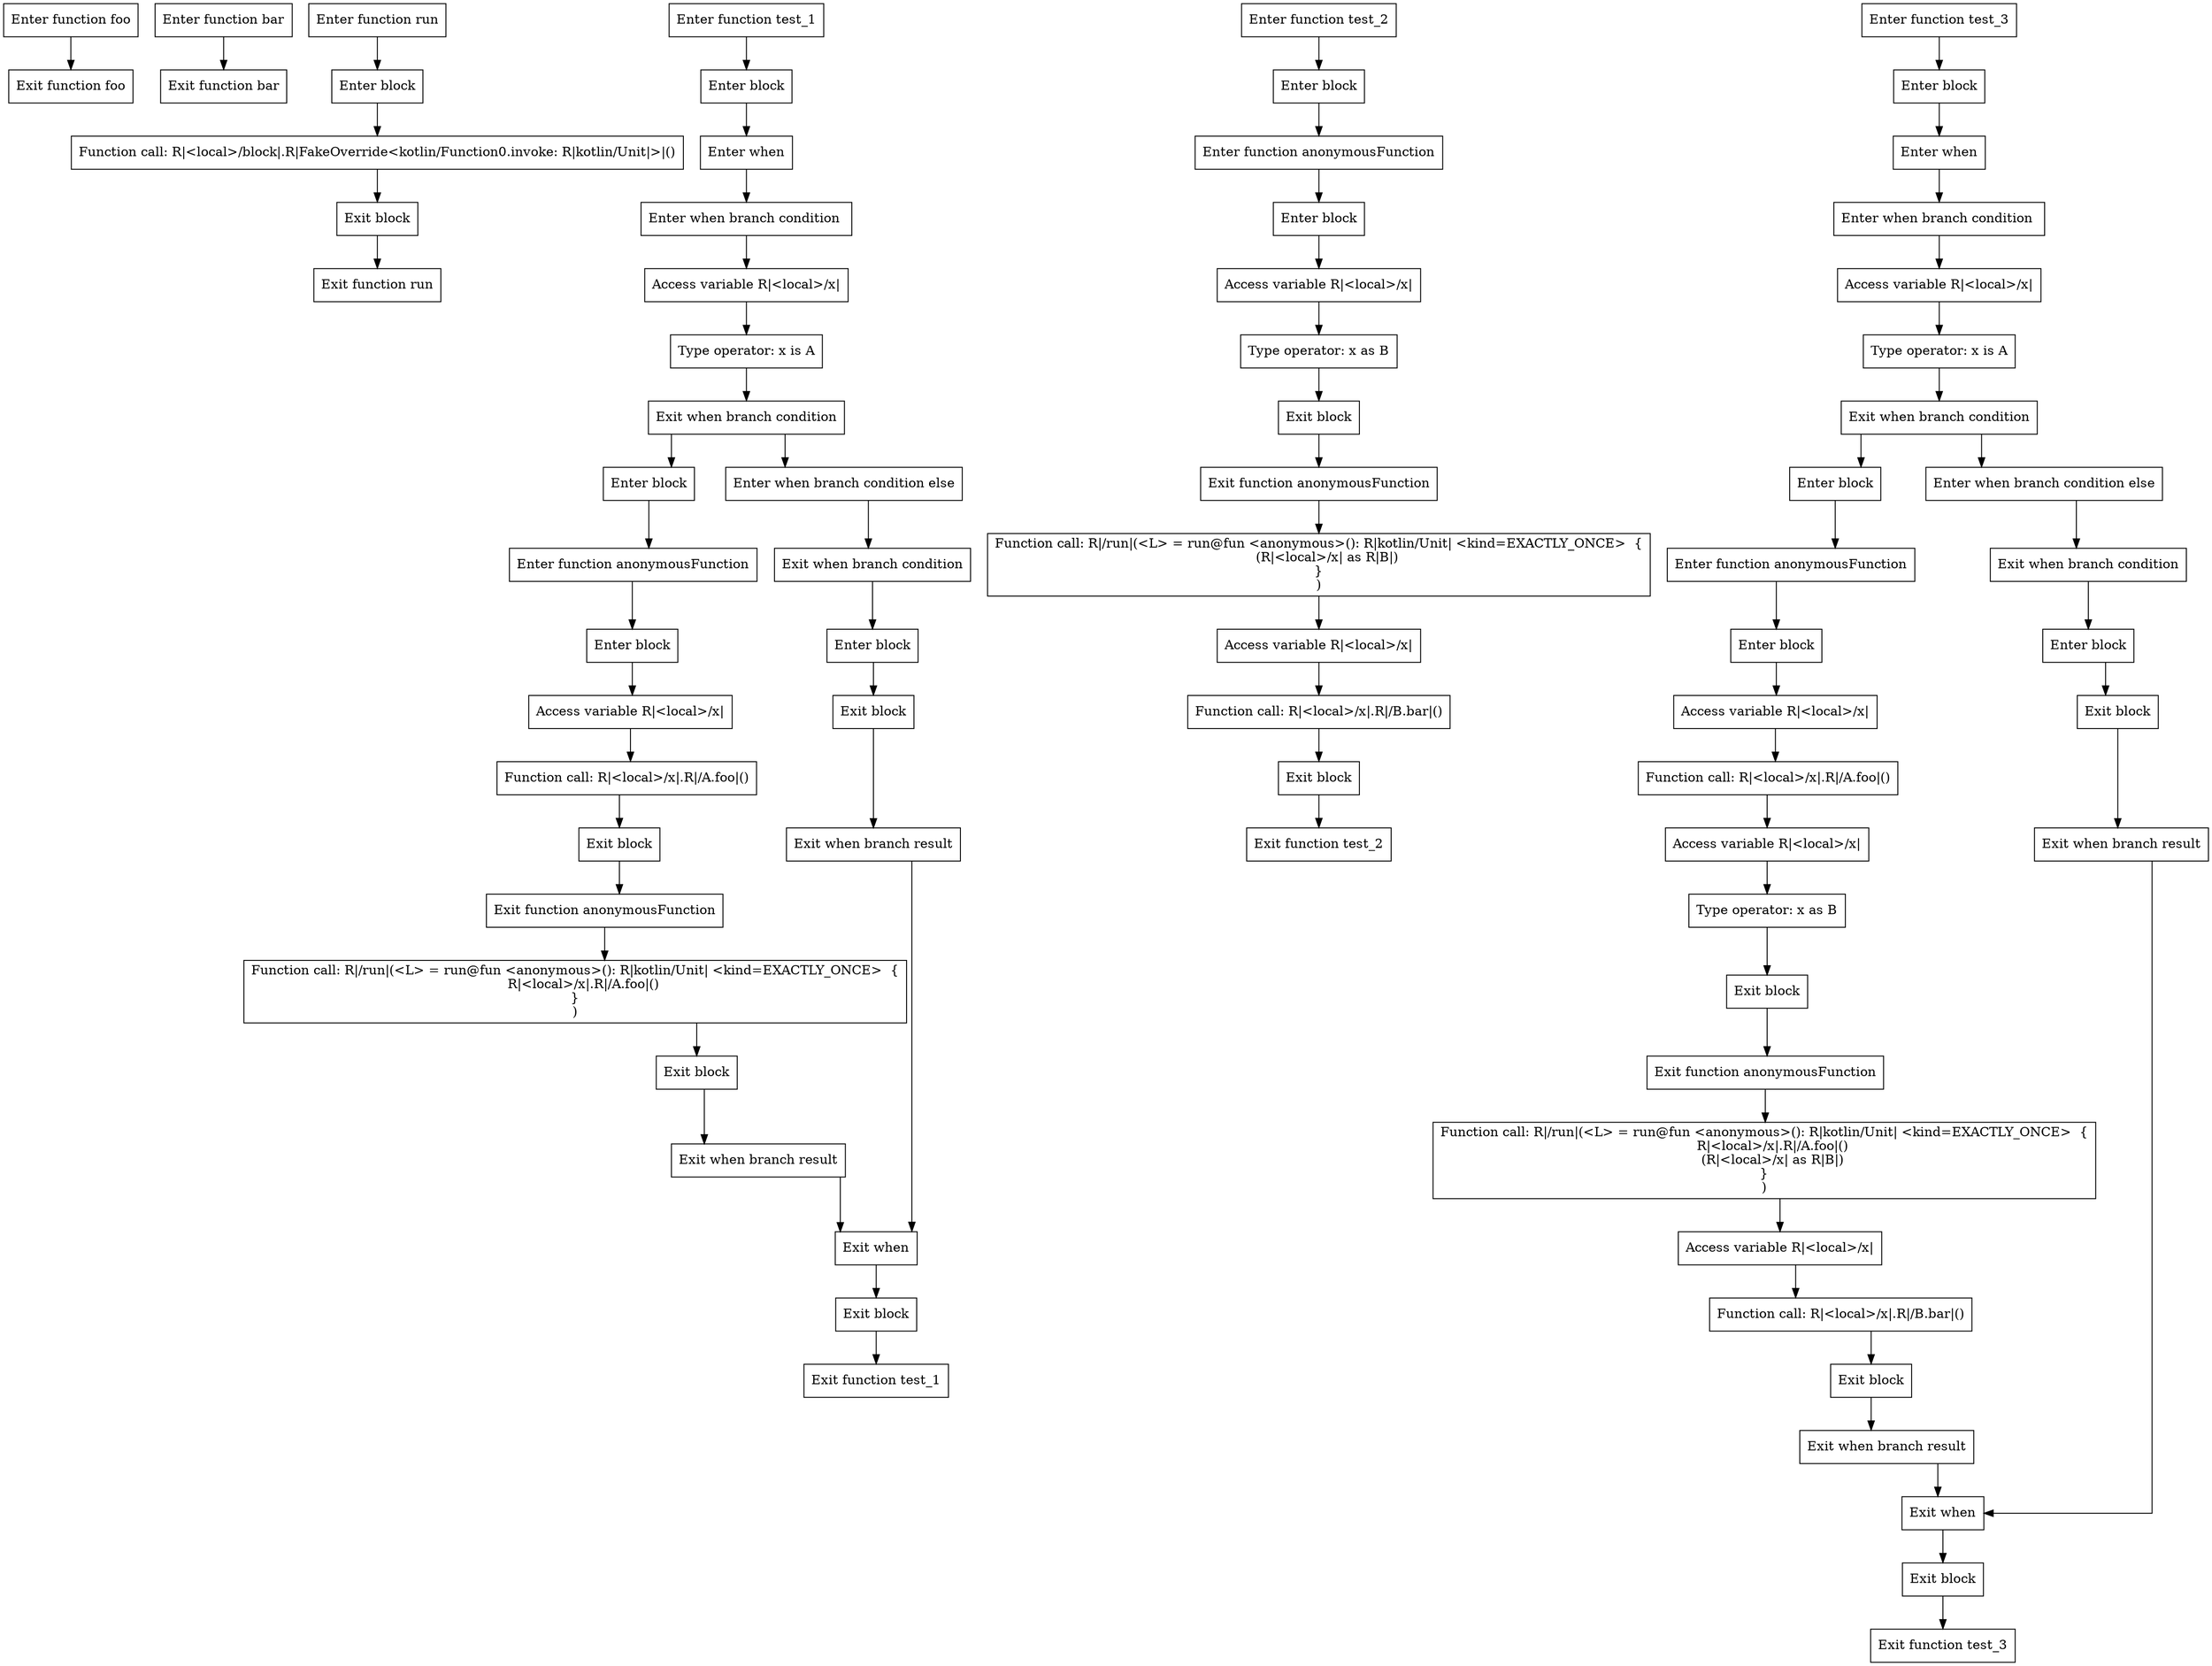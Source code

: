 digraph inPlaceLambdas_kt {
graph [splines=ortho]

subgraph foo {
  0 [shape=box label="Enter function foo"];
  1 [shape=box label="Exit function foo"];

  0 -> {1};
}

subgraph bar {
  2 [shape=box label="Enter function bar"];
  3 [shape=box label="Exit function bar"];

  2 -> {3};
}

subgraph run {
  4 [shape=box label="Enter function run"];
  5 [shape=box label="Enter block"];
  6 [shape=box label="Function call: R|<local>/block|.R|FakeOverride<kotlin/Function0.invoke: R|kotlin/Unit|>|()"];
  7 [shape=box label="Exit block"];
  8 [shape=box label="Exit function run"];

  4 -> {5};
  5 -> {6};
  6 -> {7};
  7 -> {8};
}

subgraph test_1 {
  9 [shape=box label="Enter function test_1"];
  10 [shape=box label="Enter block"];
  11 [shape=box label="Enter when"];
  12 [shape=box label="Enter when branch condition "];
  13 [shape=box label="Access variable R|<local>/x|"];
  14 [shape=box label="Type operator: x is A"];
  15 [shape=box label="Exit when branch condition"];
  16 [shape=box label="Enter block"];
  17 [shape=box label="Enter function anonymousFunction"];
  18 [shape=box label="Enter block"];
  19 [shape=box label="Access variable R|<local>/x|"];
  20 [shape=box label="Function call: R|<local>/x|.R|/A.foo|()"];
  21 [shape=box label="Exit block"];
  22 [shape=box label="Exit function anonymousFunction"];
  23 [shape=box label="Function call: R|/run|(<L> = run@fun <anonymous>(): R|kotlin/Unit| <kind=EXACTLY_ONCE>  {
    R|<local>/x|.R|/A.foo|()
}
)"];
  24 [shape=box label="Exit block"];
  25 [shape=box label="Exit when branch result"];
  26 [shape=box label="Enter when branch condition else"];
  27 [shape=box label="Exit when branch condition"];
  28 [shape=box label="Enter block"];
  29 [shape=box label="Exit block"];
  30 [shape=box label="Exit when branch result"];
  31 [shape=box label="Exit when"];
  32 [shape=box label="Exit block"];
  33 [shape=box label="Exit function test_1"];

  9 -> {10};
  10 -> {11};
  11 -> {12};
  12 -> {13};
  13 -> {14};
  14 -> {15};
  15 -> {16 26};
  16 -> {17};
  17 -> {18};
  18 -> {19};
  19 -> {20};
  20 -> {21};
  21 -> {22};
  22 -> {23};
  23 -> {24};
  24 -> {25};
  25 -> {31};
  26 -> {27};
  27 -> {28};
  28 -> {29};
  29 -> {30};
  30 -> {31};
  31 -> {32};
  32 -> {33};
}

subgraph test_2 {
  34 [shape=box label="Enter function test_2"];
  35 [shape=box label="Enter block"];
  36 [shape=box label="Enter function anonymousFunction"];
  37 [shape=box label="Enter block"];
  38 [shape=box label="Access variable R|<local>/x|"];
  39 [shape=box label="Type operator: x as B"];
  40 [shape=box label="Exit block"];
  41 [shape=box label="Exit function anonymousFunction"];
  42 [shape=box label="Function call: R|/run|(<L> = run@fun <anonymous>(): R|kotlin/Unit| <kind=EXACTLY_ONCE>  {
    (R|<local>/x| as R|B|)
}
)"];
  43 [shape=box label="Access variable R|<local>/x|"];
  44 [shape=box label="Function call: R|<local>/x|.R|/B.bar|()"];
  45 [shape=box label="Exit block"];
  46 [shape=box label="Exit function test_2"];

  34 -> {35};
  35 -> {36};
  36 -> {37};
  37 -> {38};
  38 -> {39};
  39 -> {40};
  40 -> {41};
  41 -> {42};
  42 -> {43};
  43 -> {44};
  44 -> {45};
  45 -> {46};
}

subgraph test_3 {
  47 [shape=box label="Enter function test_3"];
  48 [shape=box label="Enter block"];
  49 [shape=box label="Enter when"];
  50 [shape=box label="Enter when branch condition "];
  51 [shape=box label="Access variable R|<local>/x|"];
  52 [shape=box label="Type operator: x is A"];
  53 [shape=box label="Exit when branch condition"];
  54 [shape=box label="Enter block"];
  55 [shape=box label="Enter function anonymousFunction"];
  56 [shape=box label="Enter block"];
  57 [shape=box label="Access variable R|<local>/x|"];
  58 [shape=box label="Function call: R|<local>/x|.R|/A.foo|()"];
  59 [shape=box label="Access variable R|<local>/x|"];
  60 [shape=box label="Type operator: x as B"];
  61 [shape=box label="Exit block"];
  62 [shape=box label="Exit function anonymousFunction"];
  63 [shape=box label="Function call: R|/run|(<L> = run@fun <anonymous>(): R|kotlin/Unit| <kind=EXACTLY_ONCE>  {
    R|<local>/x|.R|/A.foo|()
    (R|<local>/x| as R|B|)
}
)"];
  64 [shape=box label="Access variable R|<local>/x|"];
  65 [shape=box label="Function call: R|<local>/x|.R|/B.bar|()"];
  66 [shape=box label="Exit block"];
  67 [shape=box label="Exit when branch result"];
  68 [shape=box label="Enter when branch condition else"];
  69 [shape=box label="Exit when branch condition"];
  70 [shape=box label="Enter block"];
  71 [shape=box label="Exit block"];
  72 [shape=box label="Exit when branch result"];
  73 [shape=box label="Exit when"];
  74 [shape=box label="Exit block"];
  75 [shape=box label="Exit function test_3"];

  47 -> {48};
  48 -> {49};
  49 -> {50};
  50 -> {51};
  51 -> {52};
  52 -> {53};
  53 -> {54 68};
  54 -> {55};
  55 -> {56};
  56 -> {57};
  57 -> {58};
  58 -> {59};
  59 -> {60};
  60 -> {61};
  61 -> {62};
  62 -> {63};
  63 -> {64};
  64 -> {65};
  65 -> {66};
  66 -> {67};
  67 -> {73};
  68 -> {69};
  69 -> {70};
  70 -> {71};
  71 -> {72};
  72 -> {73};
  73 -> {74};
  74 -> {75};
}

}
